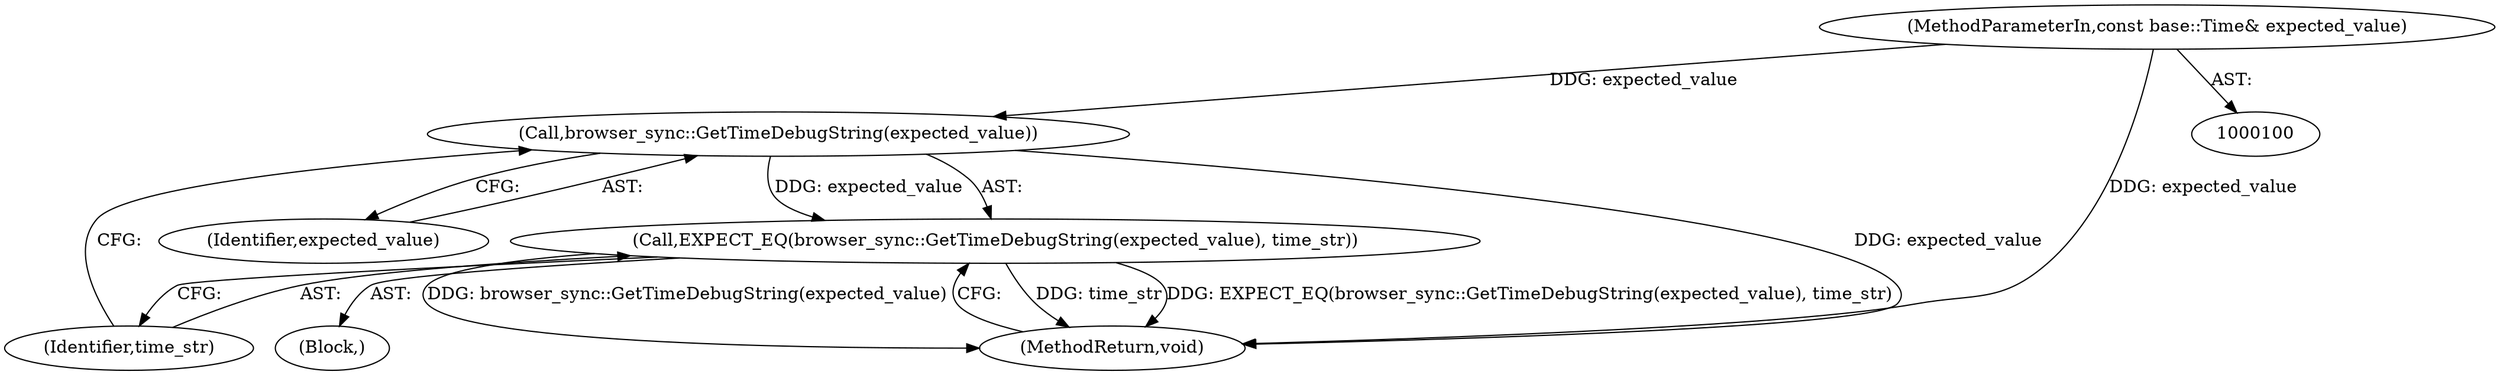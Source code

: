 digraph "1_Chrome_19190765882e272a6a2162c89acdb29110f7e3cf_17@del" {
"1000112" [label="(Call,browser_sync::GetTimeDebugString(expected_value))"];
"1000101" [label="(MethodParameterIn,const base::Time& expected_value)"];
"1000111" [label="(Call,EXPECT_EQ(browser_sync::GetTimeDebugString(expected_value), time_str))"];
"1000115" [label="(MethodReturn,void)"];
"1000111" [label="(Call,EXPECT_EQ(browser_sync::GetTimeDebugString(expected_value), time_str))"];
"1000114" [label="(Identifier,time_str)"];
"1000104" [label="(Block,)"];
"1000113" [label="(Identifier,expected_value)"];
"1000112" [label="(Call,browser_sync::GetTimeDebugString(expected_value))"];
"1000101" [label="(MethodParameterIn,const base::Time& expected_value)"];
"1000112" -> "1000111"  [label="AST: "];
"1000112" -> "1000113"  [label="CFG: "];
"1000113" -> "1000112"  [label="AST: "];
"1000114" -> "1000112"  [label="CFG: "];
"1000112" -> "1000115"  [label="DDG: expected_value"];
"1000112" -> "1000111"  [label="DDG: expected_value"];
"1000101" -> "1000112"  [label="DDG: expected_value"];
"1000101" -> "1000100"  [label="AST: "];
"1000101" -> "1000115"  [label="DDG: expected_value"];
"1000111" -> "1000104"  [label="AST: "];
"1000111" -> "1000114"  [label="CFG: "];
"1000114" -> "1000111"  [label="AST: "];
"1000115" -> "1000111"  [label="CFG: "];
"1000111" -> "1000115"  [label="DDG: time_str"];
"1000111" -> "1000115"  [label="DDG: EXPECT_EQ(browser_sync::GetTimeDebugString(expected_value), time_str)"];
"1000111" -> "1000115"  [label="DDG: browser_sync::GetTimeDebugString(expected_value)"];
}
